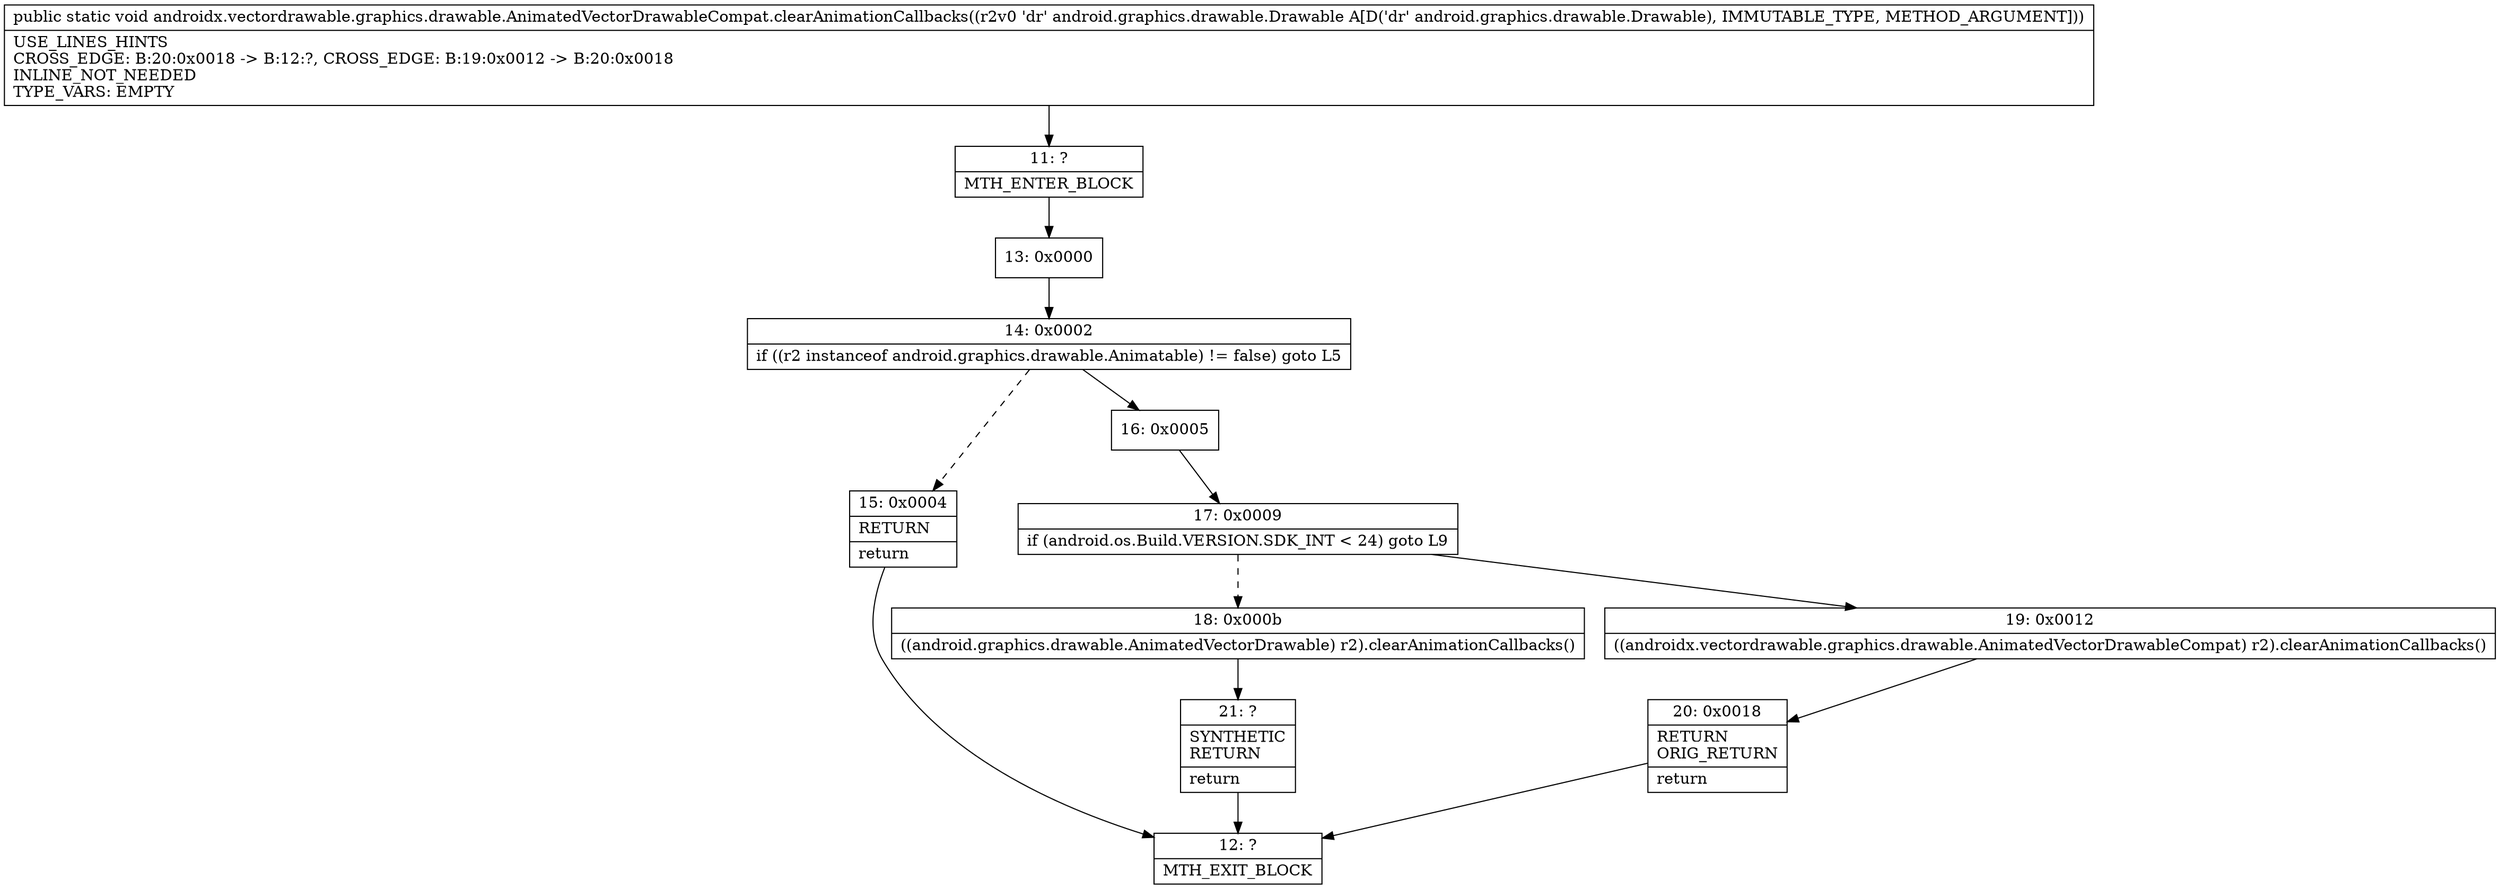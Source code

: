 digraph "CFG forandroidx.vectordrawable.graphics.drawable.AnimatedVectorDrawableCompat.clearAnimationCallbacks(Landroid\/graphics\/drawable\/Drawable;)V" {
Node_11 [shape=record,label="{11\:\ ?|MTH_ENTER_BLOCK\l}"];
Node_13 [shape=record,label="{13\:\ 0x0000}"];
Node_14 [shape=record,label="{14\:\ 0x0002|if ((r2 instanceof android.graphics.drawable.Animatable) != false) goto L5\l}"];
Node_15 [shape=record,label="{15\:\ 0x0004|RETURN\l|return\l}"];
Node_12 [shape=record,label="{12\:\ ?|MTH_EXIT_BLOCK\l}"];
Node_16 [shape=record,label="{16\:\ 0x0005}"];
Node_17 [shape=record,label="{17\:\ 0x0009|if (android.os.Build.VERSION.SDK_INT \< 24) goto L9\l}"];
Node_18 [shape=record,label="{18\:\ 0x000b|((android.graphics.drawable.AnimatedVectorDrawable) r2).clearAnimationCallbacks()\l}"];
Node_21 [shape=record,label="{21\:\ ?|SYNTHETIC\lRETURN\l|return\l}"];
Node_19 [shape=record,label="{19\:\ 0x0012|((androidx.vectordrawable.graphics.drawable.AnimatedVectorDrawableCompat) r2).clearAnimationCallbacks()\l}"];
Node_20 [shape=record,label="{20\:\ 0x0018|RETURN\lORIG_RETURN\l|return\l}"];
MethodNode[shape=record,label="{public static void androidx.vectordrawable.graphics.drawable.AnimatedVectorDrawableCompat.clearAnimationCallbacks((r2v0 'dr' android.graphics.drawable.Drawable A[D('dr' android.graphics.drawable.Drawable), IMMUTABLE_TYPE, METHOD_ARGUMENT]))  | USE_LINES_HINTS\lCROSS_EDGE: B:20:0x0018 \-\> B:12:?, CROSS_EDGE: B:19:0x0012 \-\> B:20:0x0018\lINLINE_NOT_NEEDED\lTYPE_VARS: EMPTY\l}"];
MethodNode -> Node_11;Node_11 -> Node_13;
Node_13 -> Node_14;
Node_14 -> Node_15[style=dashed];
Node_14 -> Node_16;
Node_15 -> Node_12;
Node_16 -> Node_17;
Node_17 -> Node_18[style=dashed];
Node_17 -> Node_19;
Node_18 -> Node_21;
Node_21 -> Node_12;
Node_19 -> Node_20;
Node_20 -> Node_12;
}

